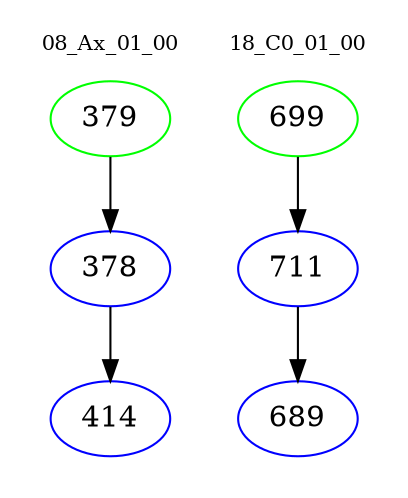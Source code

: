 digraph{
subgraph cluster_0 {
color = white
label = "08_Ax_01_00";
fontsize=10;
T0_379 [label="379", color="green"]
T0_379 -> T0_378 [color="black"]
T0_378 [label="378", color="blue"]
T0_378 -> T0_414 [color="black"]
T0_414 [label="414", color="blue"]
}
subgraph cluster_1 {
color = white
label = "18_C0_01_00";
fontsize=10;
T1_699 [label="699", color="green"]
T1_699 -> T1_711 [color="black"]
T1_711 [label="711", color="blue"]
T1_711 -> T1_689 [color="black"]
T1_689 [label="689", color="blue"]
}
}
